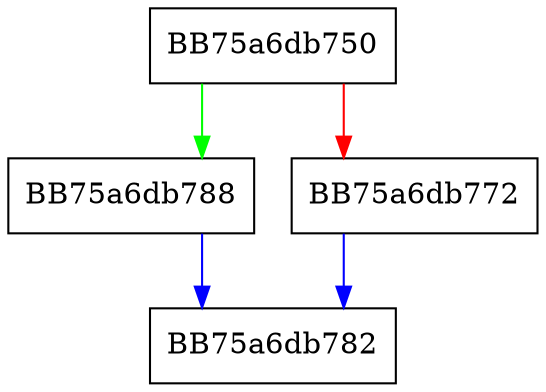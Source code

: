 digraph SSE_psraw_NI {
  node [shape="box"];
  graph [splines=ortho];
  BB75a6db750 -> BB75a6db788 [color="green"];
  BB75a6db750 -> BB75a6db772 [color="red"];
  BB75a6db772 -> BB75a6db782 [color="blue"];
  BB75a6db788 -> BB75a6db782 [color="blue"];
}